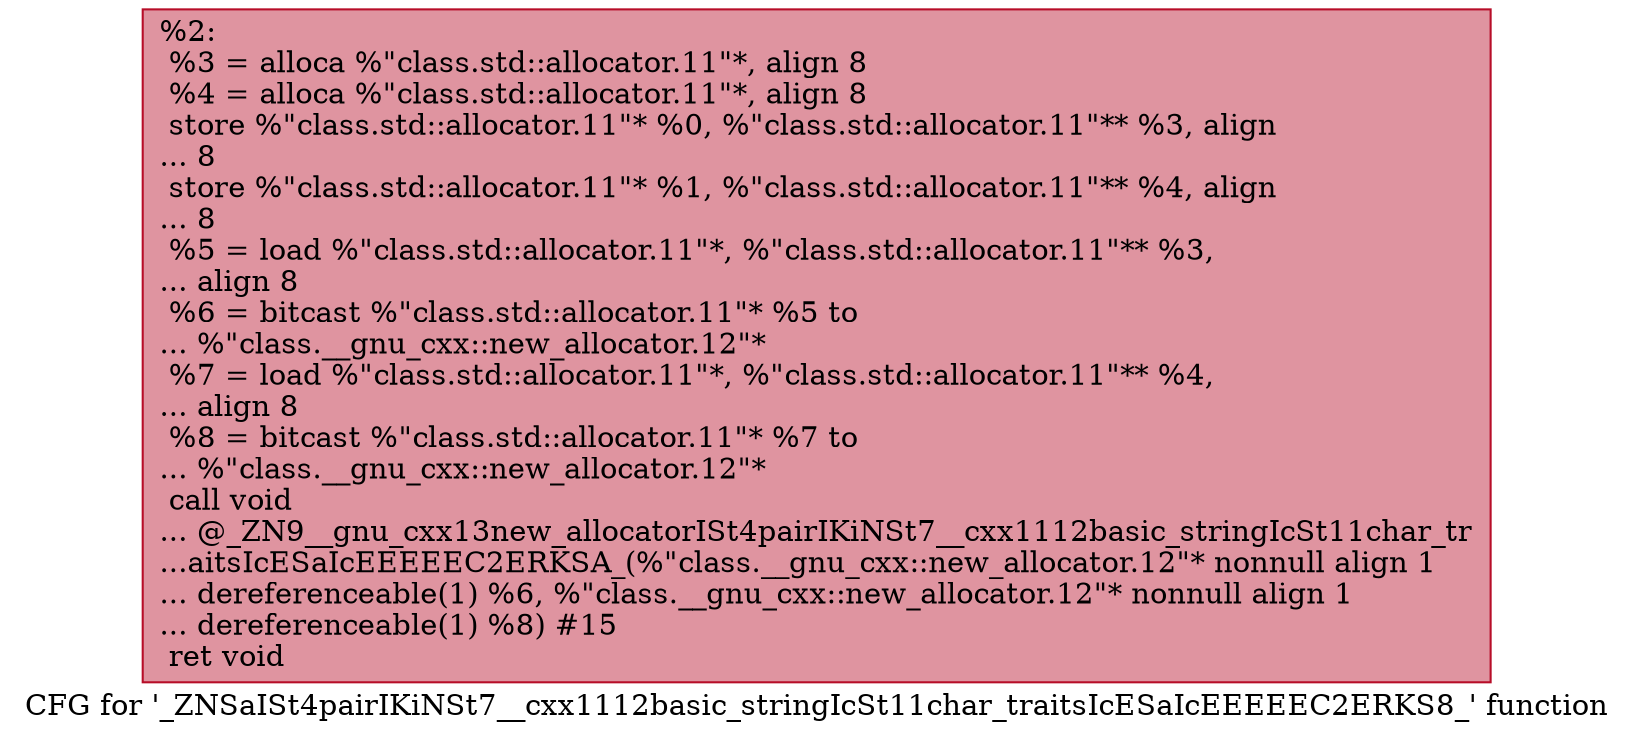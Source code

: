 digraph "CFG for '_ZNSaISt4pairIKiNSt7__cxx1112basic_stringIcSt11char_traitsIcESaIcEEEEEC2ERKS8_' function" {
	label="CFG for '_ZNSaISt4pairIKiNSt7__cxx1112basic_stringIcSt11char_traitsIcESaIcEEEEEC2ERKS8_' function";

	Node0x561d2df2fab0 [shape=record,color="#b70d28ff", style=filled, fillcolor="#b70d2870",label="{%2:\l  %3 = alloca %\"class.std::allocator.11\"*, align 8\l  %4 = alloca %\"class.std::allocator.11\"*, align 8\l  store %\"class.std::allocator.11\"* %0, %\"class.std::allocator.11\"** %3, align\l... 8\l  store %\"class.std::allocator.11\"* %1, %\"class.std::allocator.11\"** %4, align\l... 8\l  %5 = load %\"class.std::allocator.11\"*, %\"class.std::allocator.11\"** %3,\l... align 8\l  %6 = bitcast %\"class.std::allocator.11\"* %5 to\l... %\"class.__gnu_cxx::new_allocator.12\"*\l  %7 = load %\"class.std::allocator.11\"*, %\"class.std::allocator.11\"** %4,\l... align 8\l  %8 = bitcast %\"class.std::allocator.11\"* %7 to\l... %\"class.__gnu_cxx::new_allocator.12\"*\l  call void\l... @_ZN9__gnu_cxx13new_allocatorISt4pairIKiNSt7__cxx1112basic_stringIcSt11char_tr\l...aitsIcESaIcEEEEEC2ERKSA_(%\"class.__gnu_cxx::new_allocator.12\"* nonnull align 1\l... dereferenceable(1) %6, %\"class.__gnu_cxx::new_allocator.12\"* nonnull align 1\l... dereferenceable(1) %8) #15\l  ret void\l}"];
}
